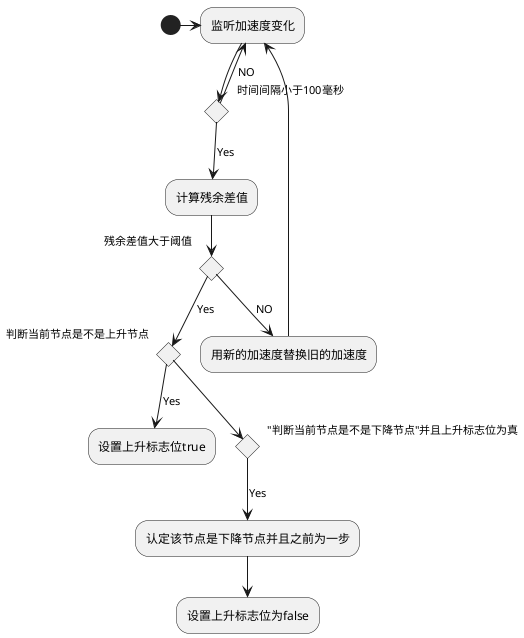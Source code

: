 @startuml
(*)->监听加速度变化
If "时间间隔小于100毫秒" then
--> [Yes] "计算残余差值"
--> If "残余差值大于阈值" then
--> [Yes]  If "判断当前节点是不是上升节点" then
--> [Yes]  设置上升标志位true
           else
           --> If "判断当前节点是不是下降节点"并且上升标志位为真 then
           --> [Yes] 认定该节点是下降节点并且之前为一步
           -->设置上升标志位为false
           Endif
           Endif
     else
     -->[NO] 用新的加速度替换旧的加速度
     --> 监听加速度变化
     Endif
else
-->[NO] 监听加速度变化
Endif
@enduml